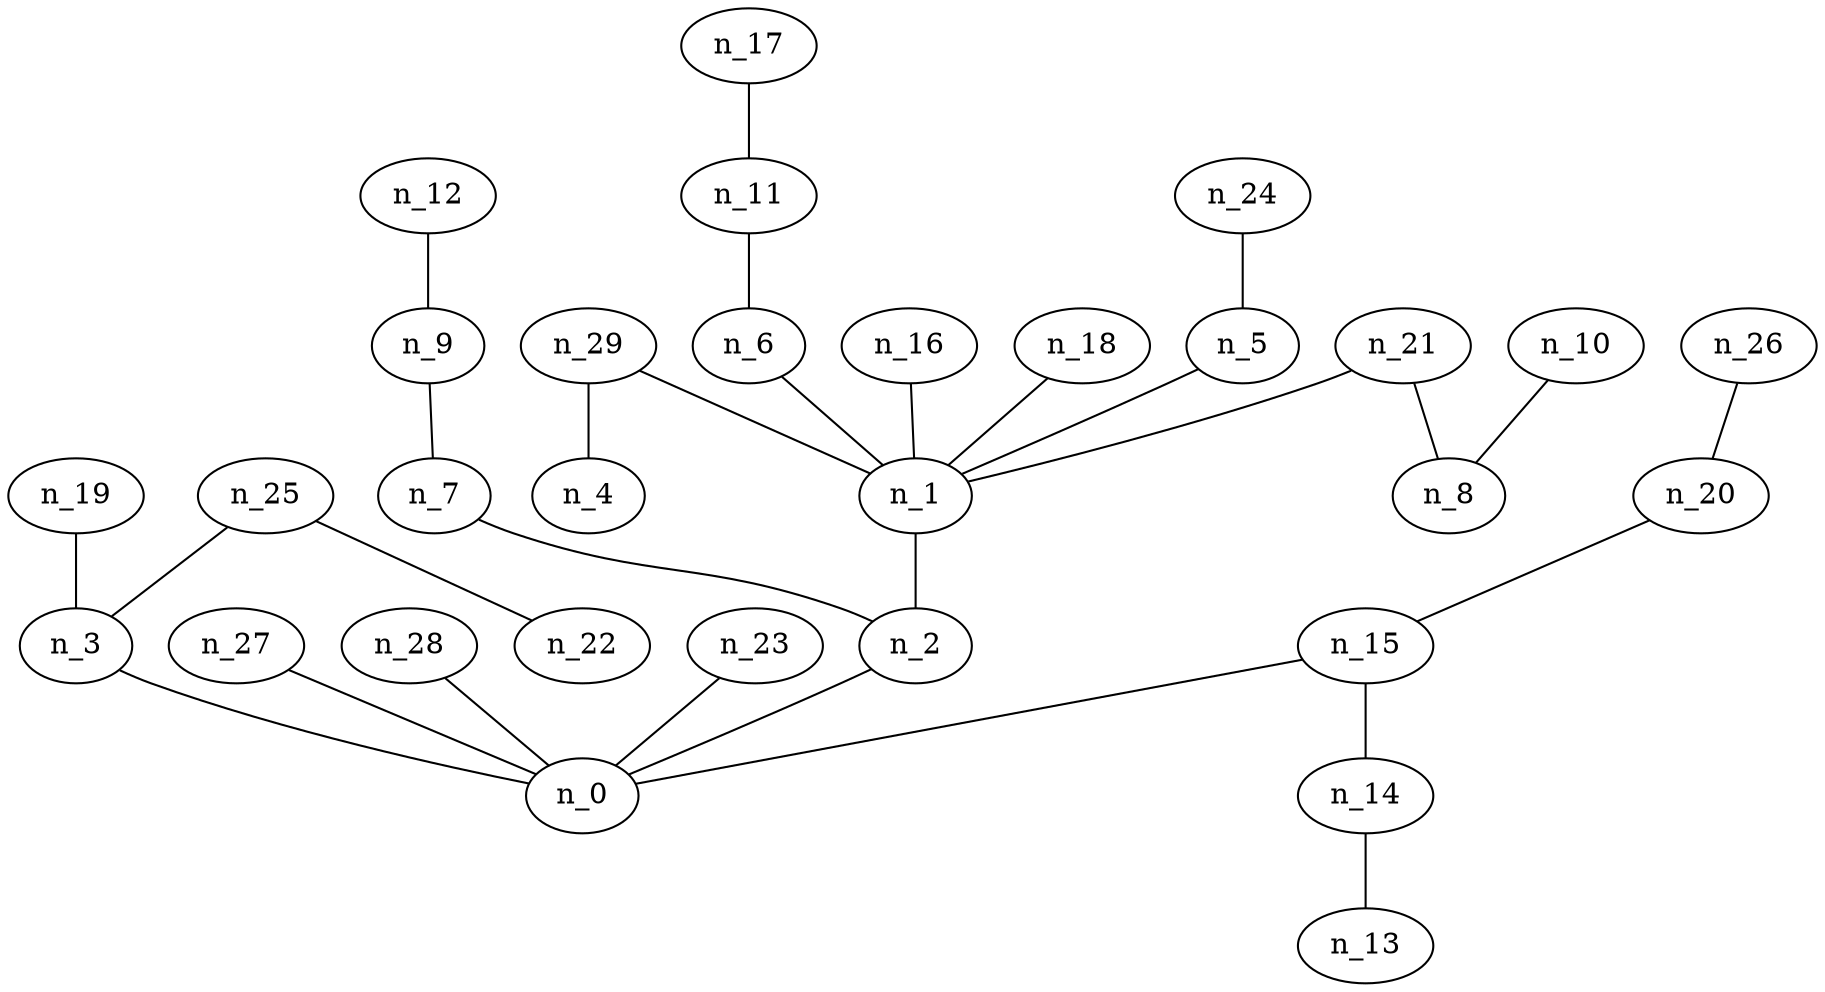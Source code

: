 graph grafoDorogovtsevMendes_30_KruskalD  {
n_1;
n_2;
n_0;
n_12;
n_9;
n_24;
n_5;
n_29;
n_4;
n_10;
n_8;
n_23;
n_25;
n_3;
n_21;
n_6;
n_26;
n_20;
n_7;
n_27;
n_16;
n_28;
n_22;
n_15;
n_18;
n_14;
n_19;
n_11;
n_17;
n_13;
n_1 -- n_2;
n_2 -- n_0;
n_12 -- n_9;
n_24 -- n_5;
n_29 -- n_4;
n_5 -- n_1;
n_10 -- n_8;
n_23 -- n_0;
n_25 -- n_3;
n_21 -- n_1;
n_3 -- n_0;
n_6 -- n_1;
n_26 -- n_20;
n_9 -- n_7;
n_29 -- n_1;
n_27 -- n_0;
n_16 -- n_1;
n_28 -- n_0;
n_7 -- n_2;
n_21 -- n_8;
n_25 -- n_22;
n_15 -- n_0;
n_18 -- n_1;
n_20 -- n_15;
n_15 -- n_14;
n_19 -- n_3;
n_11 -- n_6;
n_17 -- n_11;
n_14 -- n_13;
}